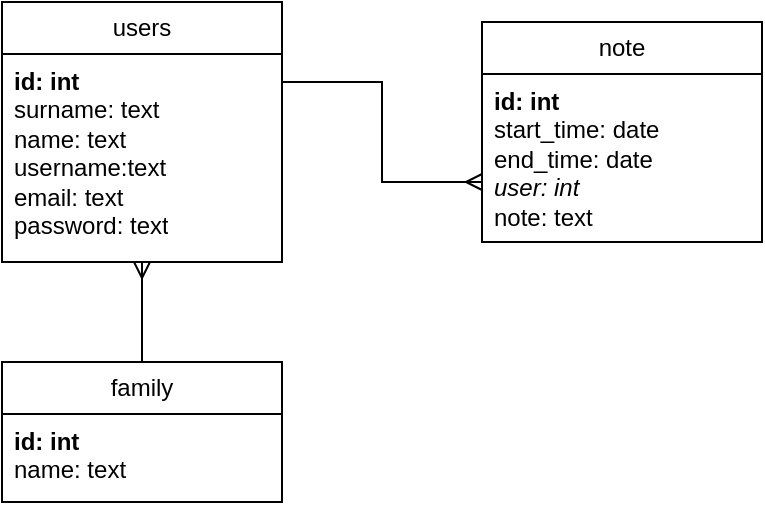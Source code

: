 <mxfile version="25.0.3">
  <diagram name="Страница — 1" id="IJUMSqRkXl7xvr5Wwvj_">
    <mxGraphModel dx="989" dy="546" grid="1" gridSize="10" guides="1" tooltips="1" connect="1" arrows="1" fold="1" page="1" pageScale="1" pageWidth="827" pageHeight="1169" math="0" shadow="0">
      <root>
        <mxCell id="0" />
        <mxCell id="1" parent="0" />
        <mxCell id="eND758Q_N82GOAtW-lGa-3" value="users" style="swimlane;fontStyle=0;childLayout=stackLayout;horizontal=1;startSize=26;fillColor=none;horizontalStack=0;resizeParent=1;resizeParentMax=0;resizeLast=0;collapsible=1;marginBottom=0;whiteSpace=wrap;html=1;" vertex="1" parent="1">
          <mxGeometry x="210" y="310" width="140" height="130" as="geometry" />
        </mxCell>
        <mxCell id="eND758Q_N82GOAtW-lGa-4" value="&lt;b&gt;id: int&lt;/b&gt;&lt;div&gt;surname: text&lt;/div&gt;&lt;div&gt;name: text&lt;/div&gt;&lt;div&gt;username:text&lt;/div&gt;&lt;div&gt;email: text&lt;/div&gt;&lt;div&gt;password: text&lt;/div&gt;" style="text;strokeColor=none;fillColor=none;align=left;verticalAlign=top;spacingLeft=4;spacingRight=4;overflow=hidden;rotatable=0;points=[[0,0.5],[1,0.5]];portConstraint=eastwest;whiteSpace=wrap;html=1;" vertex="1" parent="eND758Q_N82GOAtW-lGa-3">
          <mxGeometry y="26" width="140" height="104" as="geometry" />
        </mxCell>
        <mxCell id="eND758Q_N82GOAtW-lGa-7" value="note" style="swimlane;fontStyle=0;childLayout=stackLayout;horizontal=1;startSize=26;fillColor=none;horizontalStack=0;resizeParent=1;resizeParentMax=0;resizeLast=0;collapsible=1;marginBottom=0;whiteSpace=wrap;html=1;" vertex="1" parent="1">
          <mxGeometry x="450" y="320" width="140" height="110" as="geometry" />
        </mxCell>
        <mxCell id="eND758Q_N82GOAtW-lGa-8" value="&lt;b&gt;id: int&lt;/b&gt;&lt;div&gt;start_time: date&lt;/div&gt;&lt;div&gt;end_time: date&lt;/div&gt;&lt;div&gt;&lt;i&gt;user: int&lt;/i&gt;&lt;/div&gt;&lt;div&gt;note: text&lt;/div&gt;&lt;div&gt;&lt;i&gt;&lt;br&gt;&lt;/i&gt;&lt;/div&gt;" style="text;strokeColor=none;fillColor=none;align=left;verticalAlign=top;spacingLeft=4;spacingRight=4;overflow=hidden;rotatable=0;points=[[0,0.5],[1,0.5]];portConstraint=eastwest;whiteSpace=wrap;html=1;" vertex="1" parent="eND758Q_N82GOAtW-lGa-7">
          <mxGeometry y="26" width="140" height="84" as="geometry" />
        </mxCell>
        <mxCell id="eND758Q_N82GOAtW-lGa-9" style="edgeStyle=orthogonalEdgeStyle;rounded=0;orthogonalLoop=1;jettySize=auto;html=1;startArrow=ERmany;startFill=0;endArrow=none;endFill=0;" edge="1" parent="1" source="eND758Q_N82GOAtW-lGa-8">
          <mxGeometry relative="1" as="geometry">
            <mxPoint x="350" y="350" as="targetPoint" />
            <Array as="points">
              <mxPoint x="400" y="400" />
              <mxPoint x="400" y="350" />
              <mxPoint x="350" y="350" />
            </Array>
          </mxGeometry>
        </mxCell>
        <mxCell id="eND758Q_N82GOAtW-lGa-10" value="family" style="swimlane;fontStyle=0;childLayout=stackLayout;horizontal=1;startSize=26;fillColor=none;horizontalStack=0;resizeParent=1;resizeParentMax=0;resizeLast=0;collapsible=1;marginBottom=0;whiteSpace=wrap;html=1;" vertex="1" parent="1">
          <mxGeometry x="210" y="490" width="140" height="70" as="geometry" />
        </mxCell>
        <mxCell id="eND758Q_N82GOAtW-lGa-11" value="&lt;b&gt;id: int&lt;/b&gt;&lt;div&gt;name: text&lt;/div&gt;" style="text;strokeColor=none;fillColor=none;align=left;verticalAlign=top;spacingLeft=4;spacingRight=4;overflow=hidden;rotatable=0;points=[[0,0.5],[1,0.5]];portConstraint=eastwest;whiteSpace=wrap;html=1;" vertex="1" parent="eND758Q_N82GOAtW-lGa-10">
          <mxGeometry y="26" width="140" height="44" as="geometry" />
        </mxCell>
        <mxCell id="eND758Q_N82GOAtW-lGa-12" style="edgeStyle=orthogonalEdgeStyle;rounded=0;orthogonalLoop=1;jettySize=auto;html=1;startArrow=ERmany;startFill=0;endArrow=none;endFill=0;" edge="1" parent="1" source="eND758Q_N82GOAtW-lGa-4" target="eND758Q_N82GOAtW-lGa-10">
          <mxGeometry relative="1" as="geometry">
            <mxPoint x="470.7" y="518.34" as="sourcePoint" />
            <mxPoint x="340.0" y="470.004" as="targetPoint" />
            <Array as="points">
              <mxPoint x="280" y="480" />
              <mxPoint x="280" y="480" />
            </Array>
          </mxGeometry>
        </mxCell>
      </root>
    </mxGraphModel>
  </diagram>
</mxfile>

